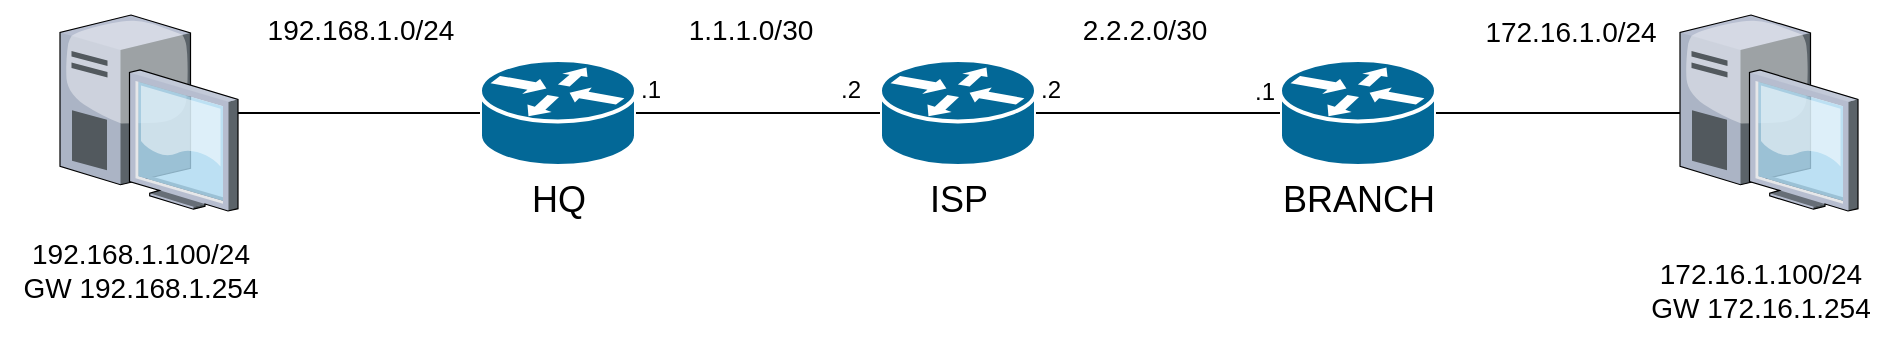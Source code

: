 <mxfile version="21.6.8" type="device">
  <diagram name="Page-1" id="0TV6Th9SRVoCCVC4K1Uf">
    <mxGraphModel dx="1948" dy="820" grid="1" gridSize="10" guides="1" tooltips="1" connect="1" arrows="1" fold="1" page="1" pageScale="1" pageWidth="850" pageHeight="1100" math="0" shadow="0">
      <root>
        <mxCell id="0" />
        <mxCell id="1" parent="0" />
        <mxCell id="RuN5deDHoPzU7U68O9lF-1" value="&lt;font style=&quot;font-size: 18px;&quot;&gt;ISP&lt;/font&gt;" style="shape=mxgraph.cisco.routers.router;sketch=0;html=1;pointerEvents=1;dashed=0;fillColor=#036897;strokeColor=#ffffff;strokeWidth=2;verticalLabelPosition=bottom;verticalAlign=top;align=center;outlineConnect=0;" vertex="1" parent="1">
          <mxGeometry x="390" y="400" width="78" height="53" as="geometry" />
        </mxCell>
        <mxCell id="RuN5deDHoPzU7U68O9lF-2" value="&lt;font style=&quot;font-size: 18px;&quot;&gt;BRANCH&lt;/font&gt;" style="shape=mxgraph.cisco.routers.router;sketch=0;html=1;pointerEvents=1;dashed=0;fillColor=#036897;strokeColor=#ffffff;strokeWidth=2;verticalLabelPosition=bottom;verticalAlign=top;align=center;outlineConnect=0;" vertex="1" parent="1">
          <mxGeometry x="590" y="400" width="78" height="53" as="geometry" />
        </mxCell>
        <mxCell id="RuN5deDHoPzU7U68O9lF-3" value="&lt;font style=&quot;font-size: 18px;&quot;&gt;HQ&lt;/font&gt;" style="shape=mxgraph.cisco.routers.router;sketch=0;html=1;pointerEvents=1;dashed=0;fillColor=#036897;strokeColor=#ffffff;strokeWidth=2;verticalLabelPosition=bottom;verticalAlign=top;align=center;outlineConnect=0;" vertex="1" parent="1">
          <mxGeometry x="190" y="400" width="78" height="53" as="geometry" />
        </mxCell>
        <mxCell id="RuN5deDHoPzU7U68O9lF-9" value="" style="endArrow=none;html=1;rounded=0;entryX=0;entryY=0.5;entryDx=0;entryDy=0;entryPerimeter=0;exitX=1;exitY=0.5;exitDx=0;exitDy=0;exitPerimeter=0;" edge="1" parent="1" source="RuN5deDHoPzU7U68O9lF-3" target="RuN5deDHoPzU7U68O9lF-1">
          <mxGeometry width="50" height="50" relative="1" as="geometry">
            <mxPoint x="400" y="450" as="sourcePoint" />
            <mxPoint x="450" y="400" as="targetPoint" />
          </mxGeometry>
        </mxCell>
        <mxCell id="RuN5deDHoPzU7U68O9lF-10" value="" style="endArrow=none;html=1;rounded=0;entryX=0;entryY=0.5;entryDx=0;entryDy=0;entryPerimeter=0;exitX=1;exitY=0.5;exitDx=0;exitDy=0;exitPerimeter=0;" edge="1" parent="1" source="RuN5deDHoPzU7U68O9lF-1" target="RuN5deDHoPzU7U68O9lF-2">
          <mxGeometry width="50" height="50" relative="1" as="geometry">
            <mxPoint x="278" y="437" as="sourcePoint" />
            <mxPoint x="400" y="437" as="targetPoint" />
          </mxGeometry>
        </mxCell>
        <mxCell id="RuN5deDHoPzU7U68O9lF-11" value="" style="endArrow=none;html=1;rounded=0;exitX=0;exitY=0.5;exitDx=0;exitDy=0;exitPerimeter=0;" edge="1" parent="1" source="RuN5deDHoPzU7U68O9lF-3" target="RuN5deDHoPzU7U68O9lF-13">
          <mxGeometry width="50" height="50" relative="1" as="geometry">
            <mxPoint x="288" y="447" as="sourcePoint" />
            <mxPoint x="66" y="424.286" as="targetPoint" />
          </mxGeometry>
        </mxCell>
        <mxCell id="RuN5deDHoPzU7U68O9lF-12" value="" style="endArrow=none;html=1;rounded=0;exitX=1;exitY=0.5;exitDx=0;exitDy=0;exitPerimeter=0;" edge="1" parent="1" source="RuN5deDHoPzU7U68O9lF-2" target="RuN5deDHoPzU7U68O9lF-14">
          <mxGeometry width="50" height="50" relative="1" as="geometry">
            <mxPoint x="298" y="457" as="sourcePoint" />
            <mxPoint x="790" y="424.297" as="targetPoint" />
          </mxGeometry>
        </mxCell>
        <mxCell id="RuN5deDHoPzU7U68O9lF-13" value="" style="verticalLabelPosition=bottom;sketch=0;aspect=fixed;html=1;verticalAlign=top;strokeColor=none;align=center;outlineConnect=0;shape=mxgraph.citrix.desktop;" vertex="1" parent="1">
          <mxGeometry x="-20" y="377.5" width="89" height="98" as="geometry" />
        </mxCell>
        <mxCell id="RuN5deDHoPzU7U68O9lF-14" value="" style="verticalLabelPosition=bottom;sketch=0;aspect=fixed;html=1;verticalAlign=top;strokeColor=none;align=center;outlineConnect=0;shape=mxgraph.citrix.desktop;" vertex="1" parent="1">
          <mxGeometry x="790" y="377.5" width="89" height="98" as="geometry" />
        </mxCell>
        <mxCell id="RuN5deDHoPzU7U68O9lF-15" value="&lt;font style=&quot;font-size: 14px;&quot;&gt;1.1.1.0/30&lt;/font&gt;" style="text;html=1;align=center;verticalAlign=middle;resizable=0;points=[];autosize=1;strokeColor=none;fillColor=none;" vertex="1" parent="1">
          <mxGeometry x="280" y="370" width="90" height="30" as="geometry" />
        </mxCell>
        <mxCell id="RuN5deDHoPzU7U68O9lF-16" value="&lt;font style=&quot;font-size: 14px;&quot;&gt;2.2.2.0/30&lt;/font&gt;" style="text;html=1;align=center;verticalAlign=middle;resizable=0;points=[];autosize=1;strokeColor=none;fillColor=none;" vertex="1" parent="1">
          <mxGeometry x="477" y="370" width="90" height="30" as="geometry" />
        </mxCell>
        <mxCell id="RuN5deDHoPzU7U68O9lF-17" value=".1" style="text;html=1;align=center;verticalAlign=middle;resizable=0;points=[];autosize=1;strokeColor=none;fillColor=none;" vertex="1" parent="1">
          <mxGeometry x="260" y="400" width="30" height="30" as="geometry" />
        </mxCell>
        <mxCell id="RuN5deDHoPzU7U68O9lF-18" value=".2" style="text;html=1;align=center;verticalAlign=middle;resizable=0;points=[];autosize=1;strokeColor=none;fillColor=none;" vertex="1" parent="1">
          <mxGeometry x="360" y="400" width="30" height="30" as="geometry" />
        </mxCell>
        <mxCell id="RuN5deDHoPzU7U68O9lF-19" value=".2" style="text;html=1;align=center;verticalAlign=middle;resizable=0;points=[];autosize=1;strokeColor=none;fillColor=none;" vertex="1" parent="1">
          <mxGeometry x="460" y="400" width="30" height="30" as="geometry" />
        </mxCell>
        <mxCell id="RuN5deDHoPzU7U68O9lF-20" value=".1" style="text;html=1;align=center;verticalAlign=middle;resizable=0;points=[];autosize=1;strokeColor=none;fillColor=none;" vertex="1" parent="1">
          <mxGeometry x="567" y="401" width="30" height="30" as="geometry" />
        </mxCell>
        <mxCell id="RuN5deDHoPzU7U68O9lF-21" value="&lt;font style=&quot;font-size: 14px;&quot;&gt;192.168.1.0/24&lt;/font&gt;" style="text;html=1;align=center;verticalAlign=middle;resizable=0;points=[];autosize=1;strokeColor=none;fillColor=none;" vertex="1" parent="1">
          <mxGeometry x="70" y="370" width="120" height="30" as="geometry" />
        </mxCell>
        <mxCell id="RuN5deDHoPzU7U68O9lF-22" value="&lt;font style=&quot;font-size: 14px;&quot;&gt;172.16.1.0/24&lt;/font&gt;" style="text;html=1;align=center;verticalAlign=middle;resizable=0;points=[];autosize=1;strokeColor=none;fillColor=none;" vertex="1" parent="1">
          <mxGeometry x="680" y="371" width="110" height="30" as="geometry" />
        </mxCell>
        <mxCell id="RuN5deDHoPzU7U68O9lF-24" value="&lt;font style=&quot;font-size: 14px;&quot;&gt;192.168.1.100/24&lt;br&gt;GW 192.168.1.254&lt;br&gt;&lt;/font&gt;" style="text;html=1;align=center;verticalAlign=middle;resizable=0;points=[];autosize=1;strokeColor=none;fillColor=none;" vertex="1" parent="1">
          <mxGeometry x="-50" y="480" width="140" height="50" as="geometry" />
        </mxCell>
        <mxCell id="RuN5deDHoPzU7U68O9lF-25" value="&lt;font style=&quot;font-size: 14px;&quot;&gt;172.16.1.100/24&lt;br&gt;GW 172.16.1.254&lt;br&gt;&lt;/font&gt;" style="text;html=1;align=center;verticalAlign=middle;resizable=0;points=[];autosize=1;strokeColor=none;fillColor=none;" vertex="1" parent="1">
          <mxGeometry x="760" y="490" width="140" height="50" as="geometry" />
        </mxCell>
      </root>
    </mxGraphModel>
  </diagram>
</mxfile>
